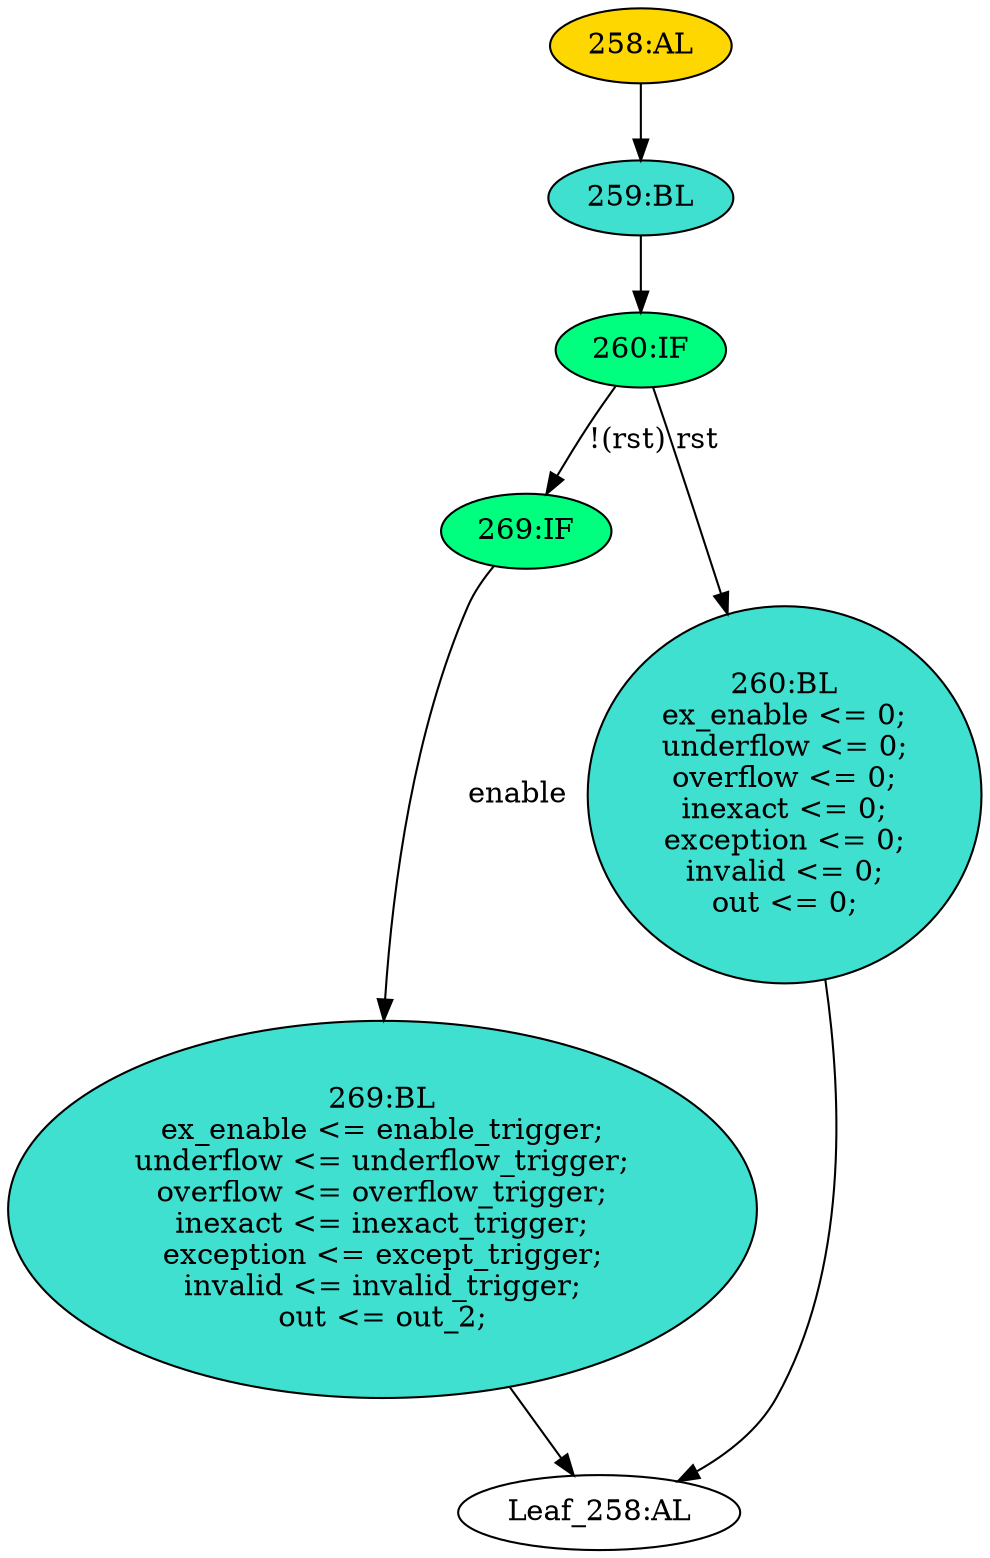strict digraph "" {
	node [label="\N"];
	"258:AL"	 [ast="<pyverilog.vparser.ast.Always object at 0x7f4a00edeb10>",
		clk_sens=True,
		fillcolor=gold,
		label="258:AL",
		sens="['clk']",
		statements="[]",
		style=filled,
		typ=Always,
		use_var="['except_trigger', 'underflow_trigger', 'enable', 'enable_trigger', 'inexact_trigger', 'out_2', 'overflow_trigger', 'rst', 'invalid_\
trigger']"];
	"259:BL"	 [ast="<pyverilog.vparser.ast.Block object at 0x7f4a00edec10>",
		fillcolor=turquoise,
		label="259:BL",
		statements="[]",
		style=filled,
		typ=Block];
	"258:AL" -> "259:BL"	 [cond="[]",
		lineno=None];
	"260:IF"	 [ast="<pyverilog.vparser.ast.IfStatement object at 0x7f4a00edec50>",
		fillcolor=springgreen,
		label="260:IF",
		statements="[]",
		style=filled,
		typ=IfStatement];
	"269:IF"	 [ast="<pyverilog.vparser.ast.IfStatement object at 0x7f4a00edecd0>",
		fillcolor=springgreen,
		label="269:IF",
		statements="[]",
		style=filled,
		typ=IfStatement];
	"260:IF" -> "269:IF"	 [cond="['rst']",
		label="!(rst)",
		lineno=260];
	"260:BL"	 [ast="<pyverilog.vparser.ast.Block object at 0x7f4a00ee1710>",
		fillcolor=turquoise,
		label="260:BL
ex_enable <= 0;
underflow <= 0;
overflow <= 0;
inexact <= 0;
exception <= 0;
invalid <= 0;
out <= 0;",
		statements="[<pyverilog.vparser.ast.NonblockingSubstitution object at 0x7f4a00ee1750>, <pyverilog.vparser.ast.NonblockingSubstitution object \
at 0x7f4a00ee1890>, <pyverilog.vparser.ast.NonblockingSubstitution object at 0x7f4a00ee19d0>, <pyverilog.vparser.ast.NonblockingSubstitution \
object at 0x7f4a00ee1b10>, <pyverilog.vparser.ast.NonblockingSubstitution object at 0x7f4a00ee1c50>, <pyverilog.vparser.ast.NonblockingSubstitution \
object at 0x7f4a00ee1d90>, <pyverilog.vparser.ast.NonblockingSubstitution object at 0x7f4a00ee1ed0>]",
		style=filled,
		typ=Block];
	"260:IF" -> "260:BL"	 [cond="['rst']",
		label=rst,
		lineno=260];
	"269:BL"	 [ast="<pyverilog.vparser.ast.Block object at 0x7f4a00eded50>",
		fillcolor=turquoise,
		label="269:BL
ex_enable <= enable_trigger;
underflow <= underflow_trigger;
overflow <= overflow_trigger;
inexact <= inexact_trigger;
exception <= \
except_trigger;
invalid <= invalid_trigger;
out <= out_2;",
		statements="[<pyverilog.vparser.ast.NonblockingSubstitution object at 0x7f4a00eded90>, <pyverilog.vparser.ast.NonblockingSubstitution object \
at 0x7f4a00edef10>, <pyverilog.vparser.ast.NonblockingSubstitution object at 0x7f4a00ee1090>, <pyverilog.vparser.ast.NonblockingSubstitution \
object at 0x7f4a00ee11d0>, <pyverilog.vparser.ast.NonblockingSubstitution object at 0x7f4a00ee1310>, <pyverilog.vparser.ast.NonblockingSubstitution \
object at 0x7f4a00ee1450>, <pyverilog.vparser.ast.NonblockingSubstitution object at 0x7f4a00ee1590>]",
		style=filled,
		typ=Block];
	"269:IF" -> "269:BL"	 [cond="['enable']",
		label=enable,
		lineno=269];
	"Leaf_258:AL"	 [def_var="['exception', 'inexact', 'invalid', 'underflow', 'ex_enable', 'overflow', 'out']",
		label="Leaf_258:AL"];
	"260:BL" -> "Leaf_258:AL"	 [cond="[]",
		lineno=None];
	"269:BL" -> "Leaf_258:AL"	 [cond="[]",
		lineno=None];
	"259:BL" -> "260:IF"	 [cond="[]",
		lineno=None];
}
